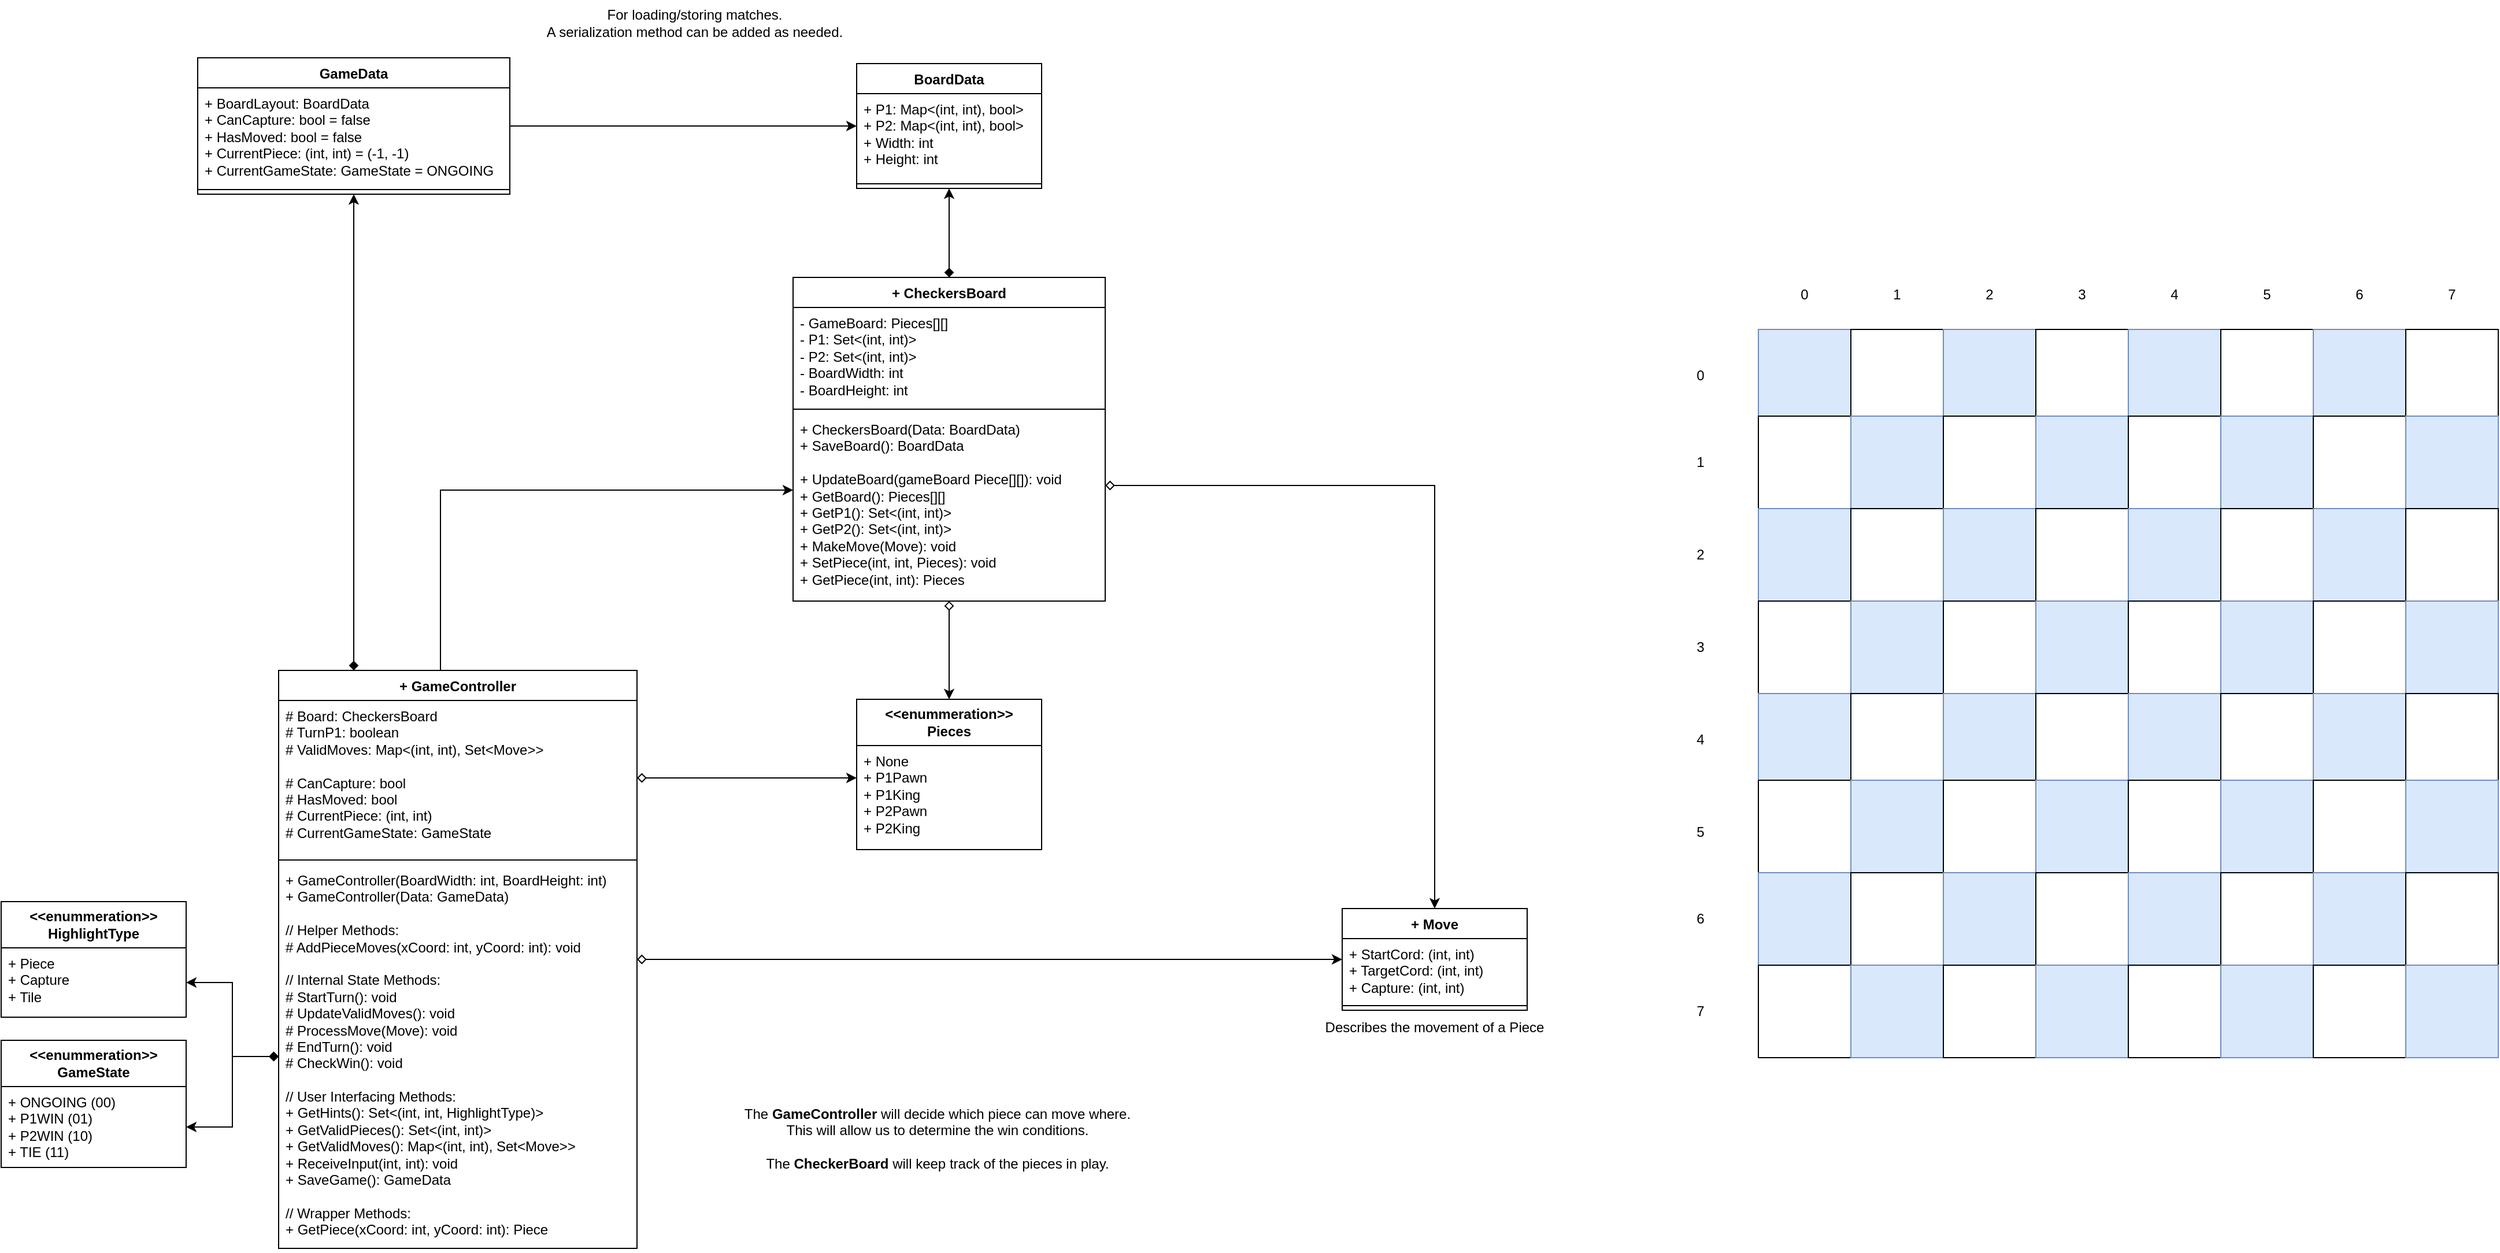 <mxfile version="26.0.16" pages="2">
  <diagram name="ClassDiagram" id="gLZLLyH_hhTVmywuRG8O">
    <mxGraphModel dx="2707" dy="2193" grid="1" gridSize="10" guides="1" tooltips="1" connect="1" arrows="1" fold="1" page="1" pageScale="1" pageWidth="850" pageHeight="1100" math="0" shadow="0">
      <root>
        <mxCell id="0" />
        <mxCell id="1" parent="0" />
        <mxCell id="7udUEveuL7IFU7xZDEbM-17" value="" style="edgeStyle=orthogonalEdgeStyle;rounded=0;orthogonalLoop=1;jettySize=auto;html=1;startArrow=diamond;startFill=0;" parent="1" source="GvsYNvJsdC5CiJBHf2Zc-1" target="7udUEveuL7IFU7xZDEbM-6" edge="1">
          <mxGeometry relative="1" as="geometry" />
        </mxCell>
        <mxCell id="GvsYNvJsdC5CiJBHf2Zc-1" value="+ GameController&lt;div&gt;&lt;br&gt;&lt;/div&gt;" style="swimlane;fontStyle=1;align=center;verticalAlign=top;childLayout=stackLayout;horizontal=1;startSize=26;horizontalStack=0;resizeParent=1;resizeParentMax=0;resizeLast=0;collapsible=1;marginBottom=0;whiteSpace=wrap;html=1;" parent="1" vertex="1">
          <mxGeometry x="-300" y="410" width="310" height="500" as="geometry" />
        </mxCell>
        <mxCell id="GvsYNvJsdC5CiJBHf2Zc-2" value="&lt;div&gt;&lt;span style=&quot;background-color: transparent; color: light-dark(rgb(0, 0, 0), rgb(255, 255, 255));&quot;&gt;# Board: CheckersBoard&lt;/span&gt;&lt;/div&gt;&lt;div&gt;# TurnP1: boolean&lt;/div&gt;&lt;div&gt;# ValidMoves: Map&amp;lt;(int, int), Set&amp;lt;Move&amp;gt;&amp;gt;&lt;/div&gt;&lt;div&gt;&lt;br&gt;&lt;/div&gt;&lt;div&gt;# CanCapture: bool&lt;/div&gt;&lt;div&gt;# HasMoved: bool&lt;/div&gt;&lt;div&gt;# CurrentPiece: (int, int)&lt;/div&gt;&lt;div&gt;# CurrentGameState: GameState&lt;/div&gt;" style="text;strokeColor=none;fillColor=none;align=left;verticalAlign=top;spacingLeft=4;spacingRight=4;overflow=hidden;rotatable=0;points=[[0,0.5],[1,0.5]];portConstraint=eastwest;whiteSpace=wrap;html=1;" parent="GvsYNvJsdC5CiJBHf2Zc-1" vertex="1">
          <mxGeometry y="26" width="310" height="134" as="geometry" />
        </mxCell>
        <mxCell id="GvsYNvJsdC5CiJBHf2Zc-3" value="" style="line;strokeWidth=1;fillColor=none;align=left;verticalAlign=middle;spacingTop=-1;spacingLeft=3;spacingRight=3;rotatable=0;labelPosition=right;points=[];portConstraint=eastwest;strokeColor=inherit;" parent="GvsYNvJsdC5CiJBHf2Zc-1" vertex="1">
          <mxGeometry y="160" width="310" height="8" as="geometry" />
        </mxCell>
        <mxCell id="GvsYNvJsdC5CiJBHf2Zc-4" value="&lt;div&gt;+ GameController(BoardWidth: int, BoardHeight: int)&lt;/div&gt;&lt;div&gt;+ GameController(Data: GameData)&lt;/div&gt;&lt;div&gt;&lt;br&gt;&lt;/div&gt;&lt;div&gt;// Helper Methods:&lt;/div&gt;&lt;div&gt;# AddPieceMoves(xCoord: int, yCoord: int): void&lt;/div&gt;&lt;div&gt;&lt;br&gt;&lt;/div&gt;&lt;div&gt;// Internal State Methods:&lt;/div&gt;&lt;div&gt;# StartTurn(): void&lt;/div&gt;&lt;div&gt;# UpdateValidMoves(): void&lt;/div&gt;&lt;div&gt;# ProcessMove(Move): void&lt;/div&gt;&lt;div&gt;# EndTurn(): void&lt;/div&gt;&lt;div&gt;# CheckWin(): void&lt;/div&gt;&lt;div&gt;&lt;br&gt;&lt;/div&gt;&lt;div&gt;// User Interfacing Methods:&lt;/div&gt;&lt;div&gt;+ GetHints(): Set&amp;lt;(int, int, HighlightType)&amp;gt;&lt;/div&gt;&lt;div&gt;+ GetValidPieces(): Set&amp;lt;(int, int)&amp;gt;&lt;/div&gt;+ GetValidMoves(): Map&amp;lt;(int, int), Set&amp;lt;Move&amp;gt;&amp;gt;&lt;div&gt;+ ReceiveInput(int, int): void&lt;/div&gt;&lt;div&gt;+ SaveGame(): GameData&lt;/div&gt;&lt;div&gt;&lt;br&gt;&lt;/div&gt;&lt;div&gt;// Wrapper Methods:&lt;/div&gt;&lt;div&gt;+ GetPiece(xCoord: int, yCoord: int): Piece&lt;/div&gt;" style="text;strokeColor=none;fillColor=none;align=left;verticalAlign=top;spacingLeft=4;spacingRight=4;overflow=hidden;rotatable=0;points=[[0,0.5],[1,0.5]];portConstraint=eastwest;whiteSpace=wrap;html=1;" parent="GvsYNvJsdC5CiJBHf2Zc-1" vertex="1">
          <mxGeometry y="168" width="310" height="332" as="geometry" />
        </mxCell>
        <mxCell id="7udUEveuL7IFU7xZDEbM-6" value="+ Move" style="swimlane;fontStyle=1;align=center;verticalAlign=top;childLayout=stackLayout;horizontal=1;startSize=26;horizontalStack=0;resizeParent=1;resizeParentMax=0;resizeLast=0;collapsible=1;marginBottom=0;whiteSpace=wrap;html=1;" parent="1" vertex="1">
          <mxGeometry x="620" y="616" width="160" height="88" as="geometry" />
        </mxCell>
        <mxCell id="7udUEveuL7IFU7xZDEbM-7" value="+ StartCord: (int, int)&lt;div&gt;+ TargetCord: (int, int)&lt;/div&gt;&lt;div&gt;+ Capture: (int, int)&lt;/div&gt;" style="text;strokeColor=none;fillColor=none;align=left;verticalAlign=top;spacingLeft=4;spacingRight=4;overflow=hidden;rotatable=0;points=[[0,0.5],[1,0.5]];portConstraint=eastwest;whiteSpace=wrap;html=1;" parent="7udUEveuL7IFU7xZDEbM-6" vertex="1">
          <mxGeometry y="26" width="160" height="54" as="geometry" />
        </mxCell>
        <mxCell id="7udUEveuL7IFU7xZDEbM-8" value="" style="line;strokeWidth=1;fillColor=none;align=left;verticalAlign=middle;spacingTop=-1;spacingLeft=3;spacingRight=3;rotatable=0;labelPosition=right;points=[];portConstraint=eastwest;strokeColor=inherit;" parent="7udUEveuL7IFU7xZDEbM-6" vertex="1">
          <mxGeometry y="80" width="160" height="8" as="geometry" />
        </mxCell>
        <mxCell id="7udUEveuL7IFU7xZDEbM-10" value="Describes the movement of a Piece" style="text;html=1;align=center;verticalAlign=middle;whiteSpace=wrap;rounded=0;" parent="1" vertex="1">
          <mxGeometry x="600" y="704" width="200" height="30" as="geometry" />
        </mxCell>
        <mxCell id="GvsYNvJsdC5CiJBHf2Zc-21" value="&lt;b&gt;&amp;lt;&amp;lt;enummeration&amp;gt;&amp;gt;&lt;/b&gt;&lt;div&gt;&lt;b&gt;HighlightType&lt;/b&gt;&lt;/div&gt;" style="swimlane;fontStyle=0;childLayout=stackLayout;horizontal=1;startSize=40;fillColor=none;horizontalStack=0;resizeParent=1;resizeParentMax=0;resizeLast=0;collapsible=1;marginBottom=0;whiteSpace=wrap;html=1;" parent="1" vertex="1">
          <mxGeometry x="-540" y="610" width="160" height="100" as="geometry" />
        </mxCell>
        <mxCell id="GvsYNvJsdC5CiJBHf2Zc-22" value="+ Piece&lt;div&gt;+ Capture&lt;br&gt;&lt;div&gt;+ Tile&lt;/div&gt;&lt;/div&gt;" style="text;strokeColor=none;fillColor=none;align=left;verticalAlign=top;spacingLeft=4;spacingRight=4;overflow=hidden;rotatable=0;points=[[0,0.5],[1,0.5]];portConstraint=eastwest;whiteSpace=wrap;html=1;" parent="GvsYNvJsdC5CiJBHf2Zc-21" vertex="1">
          <mxGeometry y="40" width="160" height="60" as="geometry" />
        </mxCell>
        <mxCell id="GvsYNvJsdC5CiJBHf2Zc-25" value="" style="whiteSpace=wrap;html=1;aspect=fixed;fillColor=#dae8fc;strokeColor=#6c8ebf;" parent="1" vertex="1">
          <mxGeometry x="980" y="115" width="80" height="80" as="geometry" />
        </mxCell>
        <mxCell id="GvsYNvJsdC5CiJBHf2Zc-26" value="" style="whiteSpace=wrap;html=1;aspect=fixed;" parent="1" vertex="1">
          <mxGeometry x="1060" y="115" width="80" height="80" as="geometry" />
        </mxCell>
        <mxCell id="GvsYNvJsdC5CiJBHf2Zc-27" value="" style="whiteSpace=wrap;html=1;aspect=fixed;fillColor=#dae8fc;strokeColor=#6c8ebf;" parent="1" vertex="1">
          <mxGeometry x="1140" y="115" width="80" height="80" as="geometry" />
        </mxCell>
        <mxCell id="GvsYNvJsdC5CiJBHf2Zc-28" value="" style="whiteSpace=wrap;html=1;aspect=fixed;" parent="1" vertex="1">
          <mxGeometry x="1220" y="115" width="80" height="80" as="geometry" />
        </mxCell>
        <mxCell id="GvsYNvJsdC5CiJBHf2Zc-29" value="" style="whiteSpace=wrap;html=1;aspect=fixed;fillColor=#dae8fc;strokeColor=#6c8ebf;" parent="1" vertex="1">
          <mxGeometry x="1300" y="115" width="80" height="80" as="geometry" />
        </mxCell>
        <mxCell id="GvsYNvJsdC5CiJBHf2Zc-30" value="" style="whiteSpace=wrap;html=1;aspect=fixed;" parent="1" vertex="1">
          <mxGeometry x="1380" y="115" width="80" height="80" as="geometry" />
        </mxCell>
        <mxCell id="GvsYNvJsdC5CiJBHf2Zc-31" value="" style="whiteSpace=wrap;html=1;aspect=fixed;fillColor=#dae8fc;strokeColor=#6c8ebf;" parent="1" vertex="1">
          <mxGeometry x="1460" y="115" width="80" height="80" as="geometry" />
        </mxCell>
        <mxCell id="GvsYNvJsdC5CiJBHf2Zc-32" value="" style="whiteSpace=wrap;html=1;aspect=fixed;" parent="1" vertex="1">
          <mxGeometry x="1540" y="115" width="80" height="80" as="geometry" />
        </mxCell>
        <mxCell id="GvsYNvJsdC5CiJBHf2Zc-33" value="" style="whiteSpace=wrap;html=1;aspect=fixed;" parent="1" vertex="1">
          <mxGeometry x="980" y="190" width="80" height="80" as="geometry" />
        </mxCell>
        <mxCell id="GvsYNvJsdC5CiJBHf2Zc-34" value="" style="whiteSpace=wrap;html=1;aspect=fixed;fillColor=#dae8fc;strokeColor=#6c8ebf;" parent="1" vertex="1">
          <mxGeometry x="1060" y="190" width="80" height="80" as="geometry" />
        </mxCell>
        <mxCell id="GvsYNvJsdC5CiJBHf2Zc-35" value="" style="whiteSpace=wrap;html=1;aspect=fixed;" parent="1" vertex="1">
          <mxGeometry x="1140" y="190" width="80" height="80" as="geometry" />
        </mxCell>
        <mxCell id="GvsYNvJsdC5CiJBHf2Zc-36" value="" style="whiteSpace=wrap;html=1;aspect=fixed;fillColor=#dae8fc;strokeColor=#6c8ebf;" parent="1" vertex="1">
          <mxGeometry x="1220" y="190" width="80" height="80" as="geometry" />
        </mxCell>
        <mxCell id="GvsYNvJsdC5CiJBHf2Zc-37" value="" style="whiteSpace=wrap;html=1;aspect=fixed;" parent="1" vertex="1">
          <mxGeometry x="1300" y="190" width="80" height="80" as="geometry" />
        </mxCell>
        <mxCell id="GvsYNvJsdC5CiJBHf2Zc-38" value="" style="whiteSpace=wrap;html=1;aspect=fixed;fillColor=#dae8fc;strokeColor=#6c8ebf;" parent="1" vertex="1">
          <mxGeometry x="1380" y="190" width="80" height="80" as="geometry" />
        </mxCell>
        <mxCell id="GvsYNvJsdC5CiJBHf2Zc-39" value="" style="whiteSpace=wrap;html=1;aspect=fixed;" parent="1" vertex="1">
          <mxGeometry x="1460" y="190" width="80" height="80" as="geometry" />
        </mxCell>
        <mxCell id="GvsYNvJsdC5CiJBHf2Zc-40" value="" style="whiteSpace=wrap;html=1;aspect=fixed;fillColor=#dae8fc;strokeColor=#6c8ebf;" parent="1" vertex="1">
          <mxGeometry x="1540" y="190" width="80" height="80" as="geometry" />
        </mxCell>
        <mxCell id="GvsYNvJsdC5CiJBHf2Zc-49" value="" style="whiteSpace=wrap;html=1;aspect=fixed;fillColor=#dae8fc;strokeColor=#6c8ebf;" parent="1" vertex="1">
          <mxGeometry x="980" y="270" width="80" height="80" as="geometry" />
        </mxCell>
        <mxCell id="GvsYNvJsdC5CiJBHf2Zc-50" value="" style="whiteSpace=wrap;html=1;aspect=fixed;" parent="1" vertex="1">
          <mxGeometry x="1060" y="270" width="80" height="80" as="geometry" />
        </mxCell>
        <mxCell id="GvsYNvJsdC5CiJBHf2Zc-51" value="" style="whiteSpace=wrap;html=1;aspect=fixed;fillColor=#dae8fc;strokeColor=#6c8ebf;" parent="1" vertex="1">
          <mxGeometry x="1140" y="270" width="80" height="80" as="geometry" />
        </mxCell>
        <mxCell id="GvsYNvJsdC5CiJBHf2Zc-52" value="" style="whiteSpace=wrap;html=1;aspect=fixed;" parent="1" vertex="1">
          <mxGeometry x="1220" y="270" width="80" height="80" as="geometry" />
        </mxCell>
        <mxCell id="GvsYNvJsdC5CiJBHf2Zc-53" value="" style="whiteSpace=wrap;html=1;aspect=fixed;fillColor=#dae8fc;strokeColor=#6c8ebf;" parent="1" vertex="1">
          <mxGeometry x="1300" y="270" width="80" height="80" as="geometry" />
        </mxCell>
        <mxCell id="GvsYNvJsdC5CiJBHf2Zc-54" value="" style="whiteSpace=wrap;html=1;aspect=fixed;" parent="1" vertex="1">
          <mxGeometry x="1380" y="270" width="80" height="80" as="geometry" />
        </mxCell>
        <mxCell id="GvsYNvJsdC5CiJBHf2Zc-55" value="" style="whiteSpace=wrap;html=1;aspect=fixed;fillColor=#dae8fc;strokeColor=#6c8ebf;" parent="1" vertex="1">
          <mxGeometry x="1460" y="270" width="80" height="80" as="geometry" />
        </mxCell>
        <mxCell id="GvsYNvJsdC5CiJBHf2Zc-56" value="" style="whiteSpace=wrap;html=1;aspect=fixed;" parent="1" vertex="1">
          <mxGeometry x="1540" y="270" width="80" height="80" as="geometry" />
        </mxCell>
        <mxCell id="GvsYNvJsdC5CiJBHf2Zc-57" value="" style="whiteSpace=wrap;html=1;aspect=fixed;" parent="1" vertex="1">
          <mxGeometry x="980" y="350" width="80" height="80" as="geometry" />
        </mxCell>
        <mxCell id="GvsYNvJsdC5CiJBHf2Zc-58" value="" style="whiteSpace=wrap;html=1;aspect=fixed;fillColor=#dae8fc;strokeColor=#6c8ebf;" parent="1" vertex="1">
          <mxGeometry x="1060" y="350" width="80" height="80" as="geometry" />
        </mxCell>
        <mxCell id="GvsYNvJsdC5CiJBHf2Zc-59" value="" style="whiteSpace=wrap;html=1;aspect=fixed;" parent="1" vertex="1">
          <mxGeometry x="1140" y="350" width="80" height="80" as="geometry" />
        </mxCell>
        <mxCell id="GvsYNvJsdC5CiJBHf2Zc-60" value="" style="whiteSpace=wrap;html=1;aspect=fixed;fillColor=#dae8fc;strokeColor=#6c8ebf;" parent="1" vertex="1">
          <mxGeometry x="1220" y="350" width="80" height="80" as="geometry" />
        </mxCell>
        <mxCell id="GvsYNvJsdC5CiJBHf2Zc-61" value="" style="whiteSpace=wrap;html=1;aspect=fixed;" parent="1" vertex="1">
          <mxGeometry x="1300" y="350" width="80" height="80" as="geometry" />
        </mxCell>
        <mxCell id="GvsYNvJsdC5CiJBHf2Zc-62" value="" style="whiteSpace=wrap;html=1;aspect=fixed;fillColor=#dae8fc;strokeColor=#6c8ebf;" parent="1" vertex="1">
          <mxGeometry x="1380" y="350" width="80" height="80" as="geometry" />
        </mxCell>
        <mxCell id="GvsYNvJsdC5CiJBHf2Zc-63" value="" style="whiteSpace=wrap;html=1;aspect=fixed;" parent="1" vertex="1">
          <mxGeometry x="1460" y="350" width="80" height="80" as="geometry" />
        </mxCell>
        <mxCell id="GvsYNvJsdC5CiJBHf2Zc-64" value="" style="whiteSpace=wrap;html=1;aspect=fixed;fillColor=#dae8fc;strokeColor=#6c8ebf;" parent="1" vertex="1">
          <mxGeometry x="1540" y="350" width="80" height="80" as="geometry" />
        </mxCell>
        <mxCell id="GvsYNvJsdC5CiJBHf2Zc-65" value="" style="whiteSpace=wrap;html=1;aspect=fixed;fillColor=#dae8fc;strokeColor=#6c8ebf;" parent="1" vertex="1">
          <mxGeometry x="980" y="430" width="80" height="80" as="geometry" />
        </mxCell>
        <mxCell id="GvsYNvJsdC5CiJBHf2Zc-66" value="" style="whiteSpace=wrap;html=1;aspect=fixed;" parent="1" vertex="1">
          <mxGeometry x="1060" y="430" width="80" height="80" as="geometry" />
        </mxCell>
        <mxCell id="GvsYNvJsdC5CiJBHf2Zc-67" value="" style="whiteSpace=wrap;html=1;aspect=fixed;fillColor=#dae8fc;strokeColor=#6c8ebf;" parent="1" vertex="1">
          <mxGeometry x="1140" y="430" width="80" height="80" as="geometry" />
        </mxCell>
        <mxCell id="GvsYNvJsdC5CiJBHf2Zc-68" value="" style="whiteSpace=wrap;html=1;aspect=fixed;" parent="1" vertex="1">
          <mxGeometry x="1220" y="430" width="80" height="80" as="geometry" />
        </mxCell>
        <mxCell id="GvsYNvJsdC5CiJBHf2Zc-69" value="" style="whiteSpace=wrap;html=1;aspect=fixed;fillColor=#dae8fc;strokeColor=#6c8ebf;" parent="1" vertex="1">
          <mxGeometry x="1300" y="430" width="80" height="80" as="geometry" />
        </mxCell>
        <mxCell id="GvsYNvJsdC5CiJBHf2Zc-70" value="" style="whiteSpace=wrap;html=1;aspect=fixed;" parent="1" vertex="1">
          <mxGeometry x="1380" y="430" width="80" height="80" as="geometry" />
        </mxCell>
        <mxCell id="GvsYNvJsdC5CiJBHf2Zc-71" value="" style="whiteSpace=wrap;html=1;aspect=fixed;fillColor=#dae8fc;strokeColor=#6c8ebf;" parent="1" vertex="1">
          <mxGeometry x="1460" y="430" width="80" height="80" as="geometry" />
        </mxCell>
        <mxCell id="GvsYNvJsdC5CiJBHf2Zc-72" value="" style="whiteSpace=wrap;html=1;aspect=fixed;" parent="1" vertex="1">
          <mxGeometry x="1540" y="430" width="80" height="80" as="geometry" />
        </mxCell>
        <mxCell id="GvsYNvJsdC5CiJBHf2Zc-73" value="" style="whiteSpace=wrap;html=1;aspect=fixed;" parent="1" vertex="1">
          <mxGeometry x="980" y="505" width="80" height="80" as="geometry" />
        </mxCell>
        <mxCell id="GvsYNvJsdC5CiJBHf2Zc-74" value="" style="whiteSpace=wrap;html=1;aspect=fixed;fillColor=#dae8fc;strokeColor=#6c8ebf;" parent="1" vertex="1">
          <mxGeometry x="1060" y="505" width="80" height="80" as="geometry" />
        </mxCell>
        <mxCell id="GvsYNvJsdC5CiJBHf2Zc-75" value="" style="whiteSpace=wrap;html=1;aspect=fixed;" parent="1" vertex="1">
          <mxGeometry x="1140" y="505" width="80" height="80" as="geometry" />
        </mxCell>
        <mxCell id="GvsYNvJsdC5CiJBHf2Zc-76" value="" style="whiteSpace=wrap;html=1;aspect=fixed;fillColor=#dae8fc;strokeColor=#6c8ebf;" parent="1" vertex="1">
          <mxGeometry x="1220" y="505" width="80" height="80" as="geometry" />
        </mxCell>
        <mxCell id="GvsYNvJsdC5CiJBHf2Zc-77" value="" style="whiteSpace=wrap;html=1;aspect=fixed;" parent="1" vertex="1">
          <mxGeometry x="1300" y="505" width="80" height="80" as="geometry" />
        </mxCell>
        <mxCell id="GvsYNvJsdC5CiJBHf2Zc-78" value="" style="whiteSpace=wrap;html=1;aspect=fixed;fillColor=#dae8fc;strokeColor=#6c8ebf;" parent="1" vertex="1">
          <mxGeometry x="1380" y="505" width="80" height="80" as="geometry" />
        </mxCell>
        <mxCell id="GvsYNvJsdC5CiJBHf2Zc-79" value="" style="whiteSpace=wrap;html=1;aspect=fixed;" parent="1" vertex="1">
          <mxGeometry x="1460" y="505" width="80" height="80" as="geometry" />
        </mxCell>
        <mxCell id="GvsYNvJsdC5CiJBHf2Zc-80" value="" style="whiteSpace=wrap;html=1;aspect=fixed;fillColor=#dae8fc;strokeColor=#6c8ebf;" parent="1" vertex="1">
          <mxGeometry x="1540" y="505" width="80" height="80" as="geometry" />
        </mxCell>
        <mxCell id="GvsYNvJsdC5CiJBHf2Zc-81" value="" style="whiteSpace=wrap;html=1;aspect=fixed;fillColor=#dae8fc;strokeColor=#6c8ebf;" parent="1" vertex="1">
          <mxGeometry x="980" y="585" width="80" height="80" as="geometry" />
        </mxCell>
        <mxCell id="GvsYNvJsdC5CiJBHf2Zc-82" value="" style="whiteSpace=wrap;html=1;aspect=fixed;" parent="1" vertex="1">
          <mxGeometry x="1060" y="585" width="80" height="80" as="geometry" />
        </mxCell>
        <mxCell id="GvsYNvJsdC5CiJBHf2Zc-83" value="" style="whiteSpace=wrap;html=1;aspect=fixed;fillColor=#dae8fc;strokeColor=#6c8ebf;" parent="1" vertex="1">
          <mxGeometry x="1140" y="585" width="80" height="80" as="geometry" />
        </mxCell>
        <mxCell id="GvsYNvJsdC5CiJBHf2Zc-84" value="" style="whiteSpace=wrap;html=1;aspect=fixed;" parent="1" vertex="1">
          <mxGeometry x="1220" y="585" width="80" height="80" as="geometry" />
        </mxCell>
        <mxCell id="GvsYNvJsdC5CiJBHf2Zc-85" value="" style="whiteSpace=wrap;html=1;aspect=fixed;fillColor=#dae8fc;strokeColor=#6c8ebf;" parent="1" vertex="1">
          <mxGeometry x="1300" y="585" width="80" height="80" as="geometry" />
        </mxCell>
        <mxCell id="GvsYNvJsdC5CiJBHf2Zc-86" value="" style="whiteSpace=wrap;html=1;aspect=fixed;" parent="1" vertex="1">
          <mxGeometry x="1380" y="585" width="80" height="80" as="geometry" />
        </mxCell>
        <mxCell id="GvsYNvJsdC5CiJBHf2Zc-87" value="" style="whiteSpace=wrap;html=1;aspect=fixed;fillColor=#dae8fc;strokeColor=#6c8ebf;" parent="1" vertex="1">
          <mxGeometry x="1460" y="585" width="80" height="80" as="geometry" />
        </mxCell>
        <mxCell id="GvsYNvJsdC5CiJBHf2Zc-88" value="" style="whiteSpace=wrap;html=1;aspect=fixed;" parent="1" vertex="1">
          <mxGeometry x="1540" y="585" width="80" height="80" as="geometry" />
        </mxCell>
        <mxCell id="GvsYNvJsdC5CiJBHf2Zc-89" value="" style="whiteSpace=wrap;html=1;aspect=fixed;" parent="1" vertex="1">
          <mxGeometry x="980" y="665" width="80" height="80" as="geometry" />
        </mxCell>
        <mxCell id="GvsYNvJsdC5CiJBHf2Zc-90" value="" style="whiteSpace=wrap;html=1;aspect=fixed;fillColor=#dae8fc;strokeColor=#6c8ebf;" parent="1" vertex="1">
          <mxGeometry x="1060" y="665" width="80" height="80" as="geometry" />
        </mxCell>
        <mxCell id="GvsYNvJsdC5CiJBHf2Zc-91" value="" style="whiteSpace=wrap;html=1;aspect=fixed;" parent="1" vertex="1">
          <mxGeometry x="1140" y="665" width="80" height="80" as="geometry" />
        </mxCell>
        <mxCell id="GvsYNvJsdC5CiJBHf2Zc-92" value="" style="whiteSpace=wrap;html=1;aspect=fixed;fillColor=#dae8fc;strokeColor=#6c8ebf;" parent="1" vertex="1">
          <mxGeometry x="1220" y="665" width="80" height="80" as="geometry" />
        </mxCell>
        <mxCell id="GvsYNvJsdC5CiJBHf2Zc-93" value="" style="whiteSpace=wrap;html=1;aspect=fixed;" parent="1" vertex="1">
          <mxGeometry x="1300" y="665" width="80" height="80" as="geometry" />
        </mxCell>
        <mxCell id="GvsYNvJsdC5CiJBHf2Zc-94" value="" style="whiteSpace=wrap;html=1;aspect=fixed;fillColor=#dae8fc;strokeColor=#6c8ebf;" parent="1" vertex="1">
          <mxGeometry x="1380" y="665" width="80" height="80" as="geometry" />
        </mxCell>
        <mxCell id="GvsYNvJsdC5CiJBHf2Zc-95" value="" style="whiteSpace=wrap;html=1;aspect=fixed;" parent="1" vertex="1">
          <mxGeometry x="1460" y="665" width="80" height="80" as="geometry" />
        </mxCell>
        <mxCell id="GvsYNvJsdC5CiJBHf2Zc-96" value="" style="whiteSpace=wrap;html=1;aspect=fixed;fillColor=#dae8fc;strokeColor=#6c8ebf;" parent="1" vertex="1">
          <mxGeometry x="1540" y="665" width="80" height="80" as="geometry" />
        </mxCell>
        <mxCell id="GvsYNvJsdC5CiJBHf2Zc-97" value="0" style="text;html=1;align=center;verticalAlign=middle;whiteSpace=wrap;rounded=0;" parent="1" vertex="1">
          <mxGeometry x="990" y="70" width="60" height="30" as="geometry" />
        </mxCell>
        <mxCell id="GvsYNvJsdC5CiJBHf2Zc-98" value="1" style="text;html=1;align=center;verticalAlign=middle;whiteSpace=wrap;rounded=0;" parent="1" vertex="1">
          <mxGeometry x="1070" y="70" width="60" height="30" as="geometry" />
        </mxCell>
        <mxCell id="GvsYNvJsdC5CiJBHf2Zc-99" value="2" style="text;html=1;align=center;verticalAlign=middle;whiteSpace=wrap;rounded=0;" parent="1" vertex="1">
          <mxGeometry x="1150" y="70" width="60" height="30" as="geometry" />
        </mxCell>
        <mxCell id="GvsYNvJsdC5CiJBHf2Zc-100" value="3" style="text;html=1;align=center;verticalAlign=middle;whiteSpace=wrap;rounded=0;" parent="1" vertex="1">
          <mxGeometry x="1230" y="70" width="60" height="30" as="geometry" />
        </mxCell>
        <mxCell id="GvsYNvJsdC5CiJBHf2Zc-101" value="4" style="text;html=1;align=center;verticalAlign=middle;whiteSpace=wrap;rounded=0;" parent="1" vertex="1">
          <mxGeometry x="1310" y="70" width="60" height="30" as="geometry" />
        </mxCell>
        <mxCell id="GvsYNvJsdC5CiJBHf2Zc-102" value="5" style="text;html=1;align=center;verticalAlign=middle;whiteSpace=wrap;rounded=0;" parent="1" vertex="1">
          <mxGeometry x="1390" y="70" width="60" height="30" as="geometry" />
        </mxCell>
        <mxCell id="GvsYNvJsdC5CiJBHf2Zc-103" value="6" style="text;html=1;align=center;verticalAlign=middle;whiteSpace=wrap;rounded=0;" parent="1" vertex="1">
          <mxGeometry x="1470" y="70" width="60" height="30" as="geometry" />
        </mxCell>
        <mxCell id="GvsYNvJsdC5CiJBHf2Zc-104" value="7" style="text;html=1;align=center;verticalAlign=middle;whiteSpace=wrap;rounded=0;" parent="1" vertex="1">
          <mxGeometry x="1550" y="70" width="60" height="30" as="geometry" />
        </mxCell>
        <mxCell id="GvsYNvJsdC5CiJBHf2Zc-105" value="0" style="text;html=1;align=center;verticalAlign=middle;whiteSpace=wrap;rounded=0;" parent="1" vertex="1">
          <mxGeometry x="900" y="140" width="60" height="30" as="geometry" />
        </mxCell>
        <mxCell id="GvsYNvJsdC5CiJBHf2Zc-106" value="1" style="text;html=1;align=center;verticalAlign=middle;whiteSpace=wrap;rounded=0;" parent="1" vertex="1">
          <mxGeometry x="900" y="215" width="60" height="30" as="geometry" />
        </mxCell>
        <mxCell id="GvsYNvJsdC5CiJBHf2Zc-107" value="2" style="text;html=1;align=center;verticalAlign=middle;whiteSpace=wrap;rounded=0;" parent="1" vertex="1">
          <mxGeometry x="900" y="295" width="60" height="30" as="geometry" />
        </mxCell>
        <mxCell id="GvsYNvJsdC5CiJBHf2Zc-108" value="3" style="text;html=1;align=center;verticalAlign=middle;whiteSpace=wrap;rounded=0;" parent="1" vertex="1">
          <mxGeometry x="900" y="375" width="60" height="30" as="geometry" />
        </mxCell>
        <mxCell id="GvsYNvJsdC5CiJBHf2Zc-109" value="4" style="text;html=1;align=center;verticalAlign=middle;whiteSpace=wrap;rounded=0;" parent="1" vertex="1">
          <mxGeometry x="900" y="455" width="60" height="30" as="geometry" />
        </mxCell>
        <mxCell id="GvsYNvJsdC5CiJBHf2Zc-110" value="5" style="text;html=1;align=center;verticalAlign=middle;whiteSpace=wrap;rounded=0;" parent="1" vertex="1">
          <mxGeometry x="900" y="535" width="60" height="30" as="geometry" />
        </mxCell>
        <mxCell id="GvsYNvJsdC5CiJBHf2Zc-111" value="6" style="text;html=1;align=center;verticalAlign=middle;whiteSpace=wrap;rounded=0;" parent="1" vertex="1">
          <mxGeometry x="900" y="610" width="60" height="30" as="geometry" />
        </mxCell>
        <mxCell id="GvsYNvJsdC5CiJBHf2Zc-112" value="7" style="text;html=1;align=center;verticalAlign=middle;whiteSpace=wrap;rounded=0;" parent="1" vertex="1">
          <mxGeometry x="900" y="690" width="60" height="30" as="geometry" />
        </mxCell>
        <mxCell id="7udUEveuL7IFU7xZDEbM-11" value="&lt;b&gt;&amp;lt;&amp;lt;enummeration&amp;gt;&amp;gt;&lt;/b&gt;&lt;div&gt;&lt;b&gt;GameState&lt;/b&gt;&lt;/div&gt;" style="swimlane;fontStyle=0;childLayout=stackLayout;horizontal=1;startSize=40;fillColor=none;horizontalStack=0;resizeParent=1;resizeParentMax=0;resizeLast=0;collapsible=1;marginBottom=0;whiteSpace=wrap;html=1;" parent="1" vertex="1">
          <mxGeometry x="-540" y="730" width="160" height="110" as="geometry" />
        </mxCell>
        <mxCell id="7udUEveuL7IFU7xZDEbM-12" value="+ ONGOING (00)&lt;div&gt;+ P1WIN (01)&lt;/div&gt;&lt;div&gt;+ P2WIN (10)&lt;/div&gt;&lt;div&gt;+ TIE (11)&lt;/div&gt;" style="text;strokeColor=none;fillColor=none;align=left;verticalAlign=top;spacingLeft=4;spacingRight=4;overflow=hidden;rotatable=0;points=[[0,0.5],[1,0.5]];portConstraint=eastwest;whiteSpace=wrap;html=1;" parent="7udUEveuL7IFU7xZDEbM-11" vertex="1">
          <mxGeometry y="40" width="160" height="70" as="geometry" />
        </mxCell>
        <mxCell id="7udUEveuL7IFU7xZDEbM-15" value="" style="edgeStyle=orthogonalEdgeStyle;rounded=0;orthogonalLoop=1;jettySize=auto;html=1;startArrow=diamond;startFill=1;" parent="1" source="GvsYNvJsdC5CiJBHf2Zc-4" target="7udUEveuL7IFU7xZDEbM-12" edge="1">
          <mxGeometry relative="1" as="geometry">
            <mxPoint x="10" y="690" as="sourcePoint" />
          </mxGeometry>
        </mxCell>
        <mxCell id="7udUEveuL7IFU7xZDEbM-18" value="" style="edgeStyle=orthogonalEdgeStyle;rounded=0;orthogonalLoop=1;jettySize=auto;html=1;startArrow=none;startFill=0;" parent="1" source="GvsYNvJsdC5CiJBHf2Zc-1" target="k97Rpk7M62vpzV4zOB_W-4" edge="1">
          <mxGeometry relative="1" as="geometry">
            <mxPoint x="360" y="410" as="sourcePoint" />
            <mxPoint x="400" y="344" as="targetPoint" />
            <Array as="points">
              <mxPoint x="-160" y="254" />
            </Array>
          </mxGeometry>
        </mxCell>
        <mxCell id="7udUEveuL7IFU7xZDEbM-19" value="" style="edgeStyle=orthogonalEdgeStyle;rounded=0;orthogonalLoop=1;jettySize=auto;html=1;startArrow=diamond;startFill=0;" parent="1" source="GvsYNvJsdC5CiJBHf2Zc-2" target="Nh0nsOLdxaPxK4Bhx58B-2" edge="1">
          <mxGeometry relative="1" as="geometry">
            <mxPoint x="70" y="524.0" as="targetPoint" />
            <Array as="points">
              <mxPoint x="120" y="503" />
              <mxPoint x="120" y="503" />
            </Array>
          </mxGeometry>
        </mxCell>
        <mxCell id="mGsI7LRLPJyG3stawvtu-3" value="" style="edgeStyle=orthogonalEdgeStyle;rounded=0;orthogonalLoop=1;jettySize=auto;html=1;startArrow=diamond;startFill=0;" parent="1" source="k97Rpk7M62vpzV4zOB_W-1" target="Nh0nsOLdxaPxK4Bhx58B-1" edge="1">
          <mxGeometry relative="1" as="geometry">
            <mxPoint x="230.0" y="400" as="targetPoint" />
            <Array as="points" />
          </mxGeometry>
        </mxCell>
        <mxCell id="mGsI7LRLPJyG3stawvtu-5" value="" style="edgeStyle=orthogonalEdgeStyle;rounded=0;orthogonalLoop=1;jettySize=auto;html=1;startArrow=diamond;startFill=0;" parent="1" source="k97Rpk7M62vpzV4zOB_W-1" target="7udUEveuL7IFU7xZDEbM-6" edge="1">
          <mxGeometry relative="1" as="geometry">
            <Array as="points">
              <mxPoint x="700" y="250" />
            </Array>
          </mxGeometry>
        </mxCell>
        <mxCell id="jp1In6UjoHkNK5CED7wX-10" value="" style="edgeStyle=orthogonalEdgeStyle;rounded=0;orthogonalLoop=1;jettySize=auto;html=1;startArrow=diamond;startFill=1;" edge="1" parent="1" source="k97Rpk7M62vpzV4zOB_W-1" target="jp1In6UjoHkNK5CED7wX-5">
          <mxGeometry relative="1" as="geometry" />
        </mxCell>
        <mxCell id="k97Rpk7M62vpzV4zOB_W-1" value="&lt;div&gt;+ CheckersBoard&lt;/div&gt;&lt;div&gt;&lt;br&gt;&lt;/div&gt;" style="swimlane;fontStyle=1;align=center;verticalAlign=top;childLayout=stackLayout;horizontal=1;startSize=26;horizontalStack=0;resizeParent=1;resizeParentMax=0;resizeLast=0;collapsible=1;marginBottom=0;whiteSpace=wrap;html=1;" parent="1" vertex="1">
          <mxGeometry x="145" y="70" width="270" height="280" as="geometry" />
        </mxCell>
        <mxCell id="k97Rpk7M62vpzV4zOB_W-2" value="- GameBoard: Pieces[][]&lt;div&gt;- P1: Set&amp;lt;(int, int)&amp;gt;&lt;/div&gt;&lt;div&gt;- P2: Set&amp;lt;(int, int)&amp;gt;&lt;br&gt;&lt;div&gt;- BoardWidth: int&lt;/div&gt;&lt;div&gt;- BoardHeight: int&lt;/div&gt;&lt;/div&gt;" style="text;strokeColor=none;fillColor=none;align=left;verticalAlign=top;spacingLeft=4;spacingRight=4;overflow=hidden;rotatable=0;points=[[0,0.5],[1,0.5]];portConstraint=eastwest;whiteSpace=wrap;html=1;" parent="k97Rpk7M62vpzV4zOB_W-1" vertex="1">
          <mxGeometry y="26" width="270" height="84" as="geometry" />
        </mxCell>
        <mxCell id="k97Rpk7M62vpzV4zOB_W-3" value="" style="line;strokeWidth=1;fillColor=none;align=left;verticalAlign=middle;spacingTop=-1;spacingLeft=3;spacingRight=3;rotatable=0;labelPosition=right;points=[];portConstraint=eastwest;strokeColor=inherit;" parent="k97Rpk7M62vpzV4zOB_W-1" vertex="1">
          <mxGeometry y="110" width="270" height="8" as="geometry" />
        </mxCell>
        <mxCell id="k97Rpk7M62vpzV4zOB_W-4" value="&lt;div&gt;+ CheckersBoard(Data: BoardData)&lt;/div&gt;&lt;div&gt;+ SaveBoard(): BoardData&lt;/div&gt;&lt;div&gt;&lt;br&gt;&lt;/div&gt;&lt;div&gt;+ Update&lt;span style=&quot;background-color: transparent; color: light-dark(rgb(0, 0, 0), rgb(255, 255, 255));&quot;&gt;Board(gameBoard Piece[][]): void&lt;/span&gt;&lt;/div&gt;&lt;div&gt;&lt;span style=&quot;background-color: transparent; color: light-dark(rgb(0, 0, 0), rgb(255, 255, 255));&quot;&gt;+ GetBoard(): Pieces[][]&lt;/span&gt;&lt;/div&gt;&lt;div&gt;&lt;span style=&quot;background-color: transparent; color: light-dark(rgb(0, 0, 0), rgb(255, 255, 255));&quot;&gt;+ GetP1(): Set&amp;lt;(int, int)&amp;gt;&lt;/span&gt;&lt;/div&gt;&lt;div&gt;&lt;span style=&quot;background-color: transparent; color: light-dark(rgb(0, 0, 0), rgb(255, 255, 255));&quot;&gt;&lt;/span&gt;&lt;/div&gt;+ GetP2(): Set&amp;lt;(int, int)&amp;gt;&lt;div&gt;+ MakeMove(Move): void&lt;/div&gt;&lt;div&gt;+ SetPiece(int, int, Pieces): void&lt;/div&gt;&lt;div&gt;+ GetPiece(int, int): Pieces&lt;/div&gt;" style="text;strokeColor=none;fillColor=none;align=left;verticalAlign=top;spacingLeft=4;spacingRight=4;overflow=hidden;rotatable=0;points=[[0,0.5],[1,0.5]];portConstraint=eastwest;whiteSpace=wrap;html=1;" parent="k97Rpk7M62vpzV4zOB_W-1" vertex="1">
          <mxGeometry y="118" width="270" height="162" as="geometry" />
        </mxCell>
        <mxCell id="Nh0nsOLdxaPxK4Bhx58B-1" value="&lt;b&gt;&amp;lt;&amp;lt;enummeration&amp;gt;&amp;gt;&lt;/b&gt;&lt;div&gt;&lt;b&gt;Pieces&lt;/b&gt;&lt;/div&gt;" style="swimlane;fontStyle=0;childLayout=stackLayout;horizontal=1;startSize=40;fillColor=none;horizontalStack=0;resizeParent=1;resizeParentMax=0;resizeLast=0;collapsible=1;marginBottom=0;whiteSpace=wrap;html=1;" parent="1" vertex="1">
          <mxGeometry x="200" y="435" width="160" height="130" as="geometry" />
        </mxCell>
        <mxCell id="Nh0nsOLdxaPxK4Bhx58B-2" value="&lt;div&gt;+ None&lt;/div&gt;+ P1Pawn&lt;div&gt;+ P1King&lt;/div&gt;&lt;div&gt;+ P2Pawn&lt;/div&gt;&lt;div&gt;+ P2King&lt;/div&gt;&lt;div&gt;&lt;br&gt;&lt;/div&gt;" style="text;strokeColor=none;fillColor=none;align=left;verticalAlign=top;spacingLeft=4;spacingRight=4;overflow=hidden;rotatable=0;points=[[0,0.5],[1,0.5]];portConstraint=eastwest;whiteSpace=wrap;html=1;" parent="Nh0nsOLdxaPxK4Bhx58B-1" vertex="1">
          <mxGeometry y="40" width="160" height="90" as="geometry" />
        </mxCell>
        <mxCell id="oJlK-Mma83ohV4Y-S1G3-1" value="The &lt;b&gt;GameController&lt;/b&gt;&amp;nbsp;will decide which piece can move where.&lt;div&gt;This will allow us to determine the win conditions.&lt;/div&gt;&lt;div&gt;&lt;br&gt;&lt;/div&gt;&lt;div&gt;The &lt;b&gt;CheckerBoard&lt;/b&gt;&amp;nbsp;will keep track of the pieces in play.&lt;/div&gt;" style="text;html=1;align=center;verticalAlign=middle;whiteSpace=wrap;rounded=0;" parent="1" vertex="1">
          <mxGeometry x="90" y="780" width="360" height="70" as="geometry" />
        </mxCell>
        <mxCell id="oJlK-Mma83ohV4Y-S1G3-2" style="edgeStyle=orthogonalEdgeStyle;rounded=0;orthogonalLoop=1;jettySize=auto;html=1;exitX=0;exitY=0.5;exitDx=0;exitDy=0;startArrow=diamond;startFill=1;" parent="1" source="GvsYNvJsdC5CiJBHf2Zc-4" target="GvsYNvJsdC5CiJBHf2Zc-22" edge="1">
          <mxGeometry relative="1" as="geometry" />
        </mxCell>
        <mxCell id="jp1In6UjoHkNK5CED7wX-9" value="" style="edgeStyle=orthogonalEdgeStyle;rounded=0;orthogonalLoop=1;jettySize=auto;html=1;startArrow=diamond;startFill=1;" edge="1" parent="1" source="GvsYNvJsdC5CiJBHf2Zc-1" target="jp1In6UjoHkNK5CED7wX-1">
          <mxGeometry relative="1" as="geometry">
            <mxPoint x="-235" y="107" as="sourcePoint" />
            <Array as="points">
              <mxPoint x="-235" y="320" />
              <mxPoint x="-235" y="320" />
            </Array>
          </mxGeometry>
        </mxCell>
        <mxCell id="jp1In6UjoHkNK5CED7wX-13" value="" style="edgeStyle=orthogonalEdgeStyle;rounded=0;orthogonalLoop=1;jettySize=auto;html=1;" edge="1" parent="1" source="jp1In6UjoHkNK5CED7wX-1" target="jp1In6UjoHkNK5CED7wX-5">
          <mxGeometry relative="1" as="geometry">
            <mxPoint x="55" y="-61" as="targetPoint" />
          </mxGeometry>
        </mxCell>
        <mxCell id="jp1In6UjoHkNK5CED7wX-1" value="GameData" style="swimlane;fontStyle=1;align=center;verticalAlign=top;childLayout=stackLayout;horizontal=1;startSize=26;horizontalStack=0;resizeParent=1;resizeParentMax=0;resizeLast=0;collapsible=1;marginBottom=0;whiteSpace=wrap;html=1;" vertex="1" parent="1">
          <mxGeometry x="-370" y="-120" width="270" height="118" as="geometry" />
        </mxCell>
        <mxCell id="jp1In6UjoHkNK5CED7wX-2" value="+ BoardLayout: BoardData&lt;div&gt;+ CanCapture: bool = false&lt;/div&gt;&lt;div&gt;+ HasMoved: bool = false&lt;/div&gt;&lt;div&gt;+ CurrentPiece: (int, int) = (-1, -1)&lt;/div&gt;&lt;div&gt;+ CurrentGameState: GameState = ONGOING&lt;/div&gt;" style="text;strokeColor=none;fillColor=none;align=left;verticalAlign=top;spacingLeft=4;spacingRight=4;overflow=hidden;rotatable=0;points=[[0,0.5],[1,0.5]];portConstraint=eastwest;whiteSpace=wrap;html=1;" vertex="1" parent="jp1In6UjoHkNK5CED7wX-1">
          <mxGeometry y="26" width="270" height="84" as="geometry" />
        </mxCell>
        <mxCell id="jp1In6UjoHkNK5CED7wX-3" value="" style="line;strokeWidth=1;fillColor=none;align=left;verticalAlign=middle;spacingTop=-1;spacingLeft=3;spacingRight=3;rotatable=0;labelPosition=right;points=[];portConstraint=eastwest;strokeColor=inherit;" vertex="1" parent="jp1In6UjoHkNK5CED7wX-1">
          <mxGeometry y="110" width="270" height="8" as="geometry" />
        </mxCell>
        <mxCell id="jp1In6UjoHkNK5CED7wX-5" value="BoardData" style="swimlane;fontStyle=1;align=center;verticalAlign=top;childLayout=stackLayout;horizontal=1;startSize=26;horizontalStack=0;resizeParent=1;resizeParentMax=0;resizeLast=0;collapsible=1;marginBottom=0;whiteSpace=wrap;html=1;" vertex="1" parent="1">
          <mxGeometry x="200" y="-115" width="160" height="108" as="geometry" />
        </mxCell>
        <mxCell id="jp1In6UjoHkNK5CED7wX-6" value="+ P1: Map&amp;lt;(int, int), bool&amp;gt;&lt;div&gt;+ P2: Map&amp;lt;(int, int), bool&amp;gt;&lt;/div&gt;&lt;div&gt;+ Width: int&lt;/div&gt;&lt;div&gt;+ Height: int&lt;/div&gt;" style="text;strokeColor=none;fillColor=none;align=left;verticalAlign=top;spacingLeft=4;spacingRight=4;overflow=hidden;rotatable=0;points=[[0,0.5],[1,0.5]];portConstraint=eastwest;whiteSpace=wrap;html=1;" vertex="1" parent="jp1In6UjoHkNK5CED7wX-5">
          <mxGeometry y="26" width="160" height="74" as="geometry" />
        </mxCell>
        <mxCell id="jp1In6UjoHkNK5CED7wX-7" value="" style="line;strokeWidth=1;fillColor=none;align=left;verticalAlign=middle;spacingTop=-1;spacingLeft=3;spacingRight=3;rotatable=0;labelPosition=right;points=[];portConstraint=eastwest;strokeColor=inherit;" vertex="1" parent="jp1In6UjoHkNK5CED7wX-5">
          <mxGeometry y="100" width="160" height="8" as="geometry" />
        </mxCell>
        <mxCell id="jp1In6UjoHkNK5CED7wX-14" value="For loading/storing matches.&lt;div&gt;A serialization method can be added as needed.&lt;/div&gt;" style="text;html=1;align=center;verticalAlign=middle;whiteSpace=wrap;rounded=0;" vertex="1" parent="1">
          <mxGeometry x="-80" y="-170" width="280" height="40" as="geometry" />
        </mxCell>
      </root>
    </mxGraphModel>
  </diagram>
  <diagram id="2U-yJ4iHu435Ss1_Db7c" name="ControlFlow">
    <mxGraphModel dx="2863" dy="2187" grid="1" gridSize="10" guides="1" tooltips="1" connect="1" arrows="1" fold="1" page="1" pageScale="1" pageWidth="850" pageHeight="1100" math="0" shadow="0">
      <root>
        <mxCell id="0" />
        <mxCell id="1" parent="0" />
        <mxCell id="EhbNToIK_bN3vSrPCyJu-50" value="" style="edgeStyle=orthogonalEdgeStyle;rounded=0;orthogonalLoop=1;jettySize=auto;html=1;" parent="1" source="EhbNToIK_bN3vSrPCyJu-35" target="EhbNToIK_bN3vSrPCyJu-49" edge="1">
          <mxGeometry relative="1" as="geometry" />
        </mxCell>
        <mxCell id="EhbNToIK_bN3vSrPCyJu-35" value="Start Turn" style="rounded=0;whiteSpace=wrap;html=1;" parent="1" vertex="1">
          <mxGeometry x="1060" y="370" width="80" height="30" as="geometry" />
        </mxCell>
        <mxCell id="EhbNToIK_bN3vSrPCyJu-43" value="" style="edgeStyle=orthogonalEdgeStyle;rounded=0;orthogonalLoop=1;jettySize=auto;html=1;" parent="1" source="EhbNToIK_bN3vSrPCyJu-39" target="EhbNToIK_bN3vSrPCyJu-42" edge="1">
          <mxGeometry relative="1" as="geometry" />
        </mxCell>
        <mxCell id="EhbNToIK_bN3vSrPCyJu-46" value="Yes" style="edgeLabel;html=1;align=center;verticalAlign=middle;resizable=0;points=[];" parent="EhbNToIK_bN3vSrPCyJu-43" connectable="0" vertex="1">
          <mxGeometry x="-0.259" relative="1" as="geometry">
            <mxPoint as="offset" />
          </mxGeometry>
        </mxCell>
        <mxCell id="EhbNToIK_bN3vSrPCyJu-53" value="" style="edgeStyle=orthogonalEdgeStyle;rounded=0;orthogonalLoop=1;jettySize=auto;html=1;" parent="1" source="EhbNToIK_bN3vSrPCyJu-39" target="EhbNToIK_bN3vSrPCyJu-52" edge="1">
          <mxGeometry relative="1" as="geometry" />
        </mxCell>
        <mxCell id="EhbNToIK_bN3vSrPCyJu-54" value="No" style="edgeLabel;html=1;align=center;verticalAlign=middle;resizable=0;points=[];" parent="EhbNToIK_bN3vSrPCyJu-53" connectable="0" vertex="1">
          <mxGeometry x="-0.054" relative="1" as="geometry">
            <mxPoint y="-3" as="offset" />
          </mxGeometry>
        </mxCell>
        <mxCell id="EhbNToIK_bN3vSrPCyJu-39" value="Can Capture?" style="rhombus;whiteSpace=wrap;html=1;" parent="1" vertex="1">
          <mxGeometry x="1050" y="540" width="100" height="70" as="geometry" />
        </mxCell>
        <mxCell id="EhbNToIK_bN3vSrPCyJu-59" value="" style="edgeStyle=orthogonalEdgeStyle;rounded=0;orthogonalLoop=1;jettySize=auto;html=1;" parent="1" source="EhbNToIK_bN3vSrPCyJu-42" target="EhbNToIK_bN3vSrPCyJu-58" edge="1">
          <mxGeometry relative="1" as="geometry" />
        </mxCell>
        <mxCell id="EhbNToIK_bN3vSrPCyJu-42" value="Remove non-Capture Moves" style="rounded=0;whiteSpace=wrap;html=1;" parent="1" vertex="1">
          <mxGeometry x="1200" y="550" width="140" height="50" as="geometry" />
        </mxCell>
        <mxCell id="EhbNToIK_bN3vSrPCyJu-51" value="" style="edgeStyle=orthogonalEdgeStyle;rounded=0;orthogonalLoop=1;jettySize=auto;html=1;" parent="1" source="EhbNToIK_bN3vSrPCyJu-49" target="EhbNToIK_bN3vSrPCyJu-39" edge="1">
          <mxGeometry relative="1" as="geometry" />
        </mxCell>
        <mxCell id="EhbNToIK_bN3vSrPCyJu-49" value="Get all viable Moves" style="rounded=0;whiteSpace=wrap;html=1;" parent="1" vertex="1">
          <mxGeometry x="1040" y="450" width="120" height="30" as="geometry" />
        </mxCell>
        <mxCell id="EhbNToIK_bN3vSrPCyJu-56" value="" style="edgeStyle=orthogonalEdgeStyle;rounded=0;orthogonalLoop=1;jettySize=auto;html=1;" parent="1" source="EhbNToIK_bN3vSrPCyJu-52" target="EhbNToIK_bN3vSrPCyJu-55" edge="1">
          <mxGeometry relative="1" as="geometry" />
        </mxCell>
        <mxCell id="EhbNToIK_bN3vSrPCyJu-52" value="Make a Move" style="rounded=0;whiteSpace=wrap;html=1;" parent="1" vertex="1">
          <mxGeometry x="1055" y="660" width="90" height="30" as="geometry" />
        </mxCell>
        <mxCell id="EhbNToIK_bN3vSrPCyJu-55" value="End Turn" style="rounded=0;whiteSpace=wrap;html=1;" parent="1" vertex="1">
          <mxGeometry x="1060" y="770" width="80" height="30" as="geometry" />
        </mxCell>
        <mxCell id="EhbNToIK_bN3vSrPCyJu-67" value="" style="edgeStyle=orthogonalEdgeStyle;rounded=0;orthogonalLoop=1;jettySize=auto;html=1;" parent="1" source="EhbNToIK_bN3vSrPCyJu-57" target="EhbNToIK_bN3vSrPCyJu-42" edge="1">
          <mxGeometry relative="1" as="geometry">
            <Array as="points">
              <mxPoint x="1450" y="575" />
            </Array>
          </mxGeometry>
        </mxCell>
        <mxCell id="EhbNToIK_bN3vSrPCyJu-68" value="Yes" style="edgeLabel;html=1;align=center;verticalAlign=middle;resizable=0;points=[];" parent="EhbNToIK_bN3vSrPCyJu-67" connectable="0" vertex="1">
          <mxGeometry x="-0.445" y="1" relative="1" as="geometry">
            <mxPoint x="1" y="18" as="offset" />
          </mxGeometry>
        </mxCell>
        <mxCell id="EhbNToIK_bN3vSrPCyJu-70" value="" style="edgeStyle=orthogonalEdgeStyle;rounded=0;orthogonalLoop=1;jettySize=auto;html=1;" parent="1" source="EhbNToIK_bN3vSrPCyJu-57" target="EhbNToIK_bN3vSrPCyJu-55" edge="1">
          <mxGeometry relative="1" as="geometry">
            <Array as="points">
              <mxPoint x="1450" y="865" />
            </Array>
          </mxGeometry>
        </mxCell>
        <mxCell id="EhbNToIK_bN3vSrPCyJu-71" value="No" style="edgeLabel;html=1;align=center;verticalAlign=middle;resizable=0;points=[];" parent="EhbNToIK_bN3vSrPCyJu-70" connectable="0" vertex="1">
          <mxGeometry x="-0.877" relative="1" as="geometry">
            <mxPoint y="-8" as="offset" />
          </mxGeometry>
        </mxCell>
        <mxCell id="EhbNToIK_bN3vSrPCyJu-57" value="Can Capture?" style="rhombus;whiteSpace=wrap;html=1;" parent="1" vertex="1">
          <mxGeometry x="1400" y="750" width="100" height="70" as="geometry" />
        </mxCell>
        <mxCell id="EhbNToIK_bN3vSrPCyJu-62" value="" style="edgeStyle=orthogonalEdgeStyle;rounded=0;orthogonalLoop=1;jettySize=auto;html=1;" parent="1" source="EhbNToIK_bN3vSrPCyJu-72" target="EhbNToIK_bN3vSrPCyJu-60" edge="1">
          <mxGeometry relative="1" as="geometry" />
        </mxCell>
        <mxCell id="EhbNToIK_bN3vSrPCyJu-58" value="Capture" style="rounded=0;whiteSpace=wrap;html=1;" parent="1" vertex="1">
          <mxGeometry x="1240" y="630" width="60" height="30" as="geometry" />
        </mxCell>
        <mxCell id="EhbNToIK_bN3vSrPCyJu-61" value="" style="edgeStyle=orthogonalEdgeStyle;rounded=0;orthogonalLoop=1;jettySize=auto;html=1;" parent="1" source="EhbNToIK_bN3vSrPCyJu-60" target="EhbNToIK_bN3vSrPCyJu-55" edge="1">
          <mxGeometry relative="1" as="geometry" />
        </mxCell>
        <mxCell id="EhbNToIK_bN3vSrPCyJu-63" value="Yes" style="edgeLabel;html=1;align=center;verticalAlign=middle;resizable=0;points=[];" parent="EhbNToIK_bN3vSrPCyJu-61" connectable="0" vertex="1">
          <mxGeometry x="0.009" y="-2" relative="1" as="geometry">
            <mxPoint x="1" y="2" as="offset" />
          </mxGeometry>
        </mxCell>
        <mxCell id="EhbNToIK_bN3vSrPCyJu-64" value="" style="edgeStyle=orthogonalEdgeStyle;rounded=0;orthogonalLoop=1;jettySize=auto;html=1;" parent="1" source="EhbNToIK_bN3vSrPCyJu-60" target="EhbNToIK_bN3vSrPCyJu-57" edge="1">
          <mxGeometry relative="1" as="geometry" />
        </mxCell>
        <mxCell id="EhbNToIK_bN3vSrPCyJu-65" value="No" style="edgeLabel;html=1;align=center;verticalAlign=middle;resizable=0;points=[];" parent="EhbNToIK_bN3vSrPCyJu-64" connectable="0" vertex="1">
          <mxGeometry x="-0.185" y="2" relative="1" as="geometry">
            <mxPoint y="2" as="offset" />
          </mxGeometry>
        </mxCell>
        <mxCell id="EhbNToIK_bN3vSrPCyJu-60" value="Kinged?" style="rhombus;whiteSpace=wrap;html=1;" parent="1" vertex="1">
          <mxGeometry x="1220" y="760" width="100" height="50" as="geometry" />
        </mxCell>
        <mxCell id="EhbNToIK_bN3vSrPCyJu-73" value="" style="edgeStyle=orthogonalEdgeStyle;rounded=0;orthogonalLoop=1;jettySize=auto;html=1;" parent="1" source="EhbNToIK_bN3vSrPCyJu-58" target="EhbNToIK_bN3vSrPCyJu-72" edge="1">
          <mxGeometry relative="1" as="geometry">
            <mxPoint x="1270" y="680" as="sourcePoint" />
            <mxPoint x="1270" y="760" as="targetPoint" />
          </mxGeometry>
        </mxCell>
        <mxCell id="EhbNToIK_bN3vSrPCyJu-72" value="Get all viable Moves of the Moved Piece" style="rounded=0;whiteSpace=wrap;html=1;" parent="1" vertex="1">
          <mxGeometry x="1210" y="690" width="120" height="40" as="geometry" />
        </mxCell>
        <mxCell id="EhbNToIK_bN3vSrPCyJu-76" value="Get Viable Moves (when the turn has just started)" style="swimlane;whiteSpace=wrap;html=1;" parent="1" vertex="1">
          <mxGeometry x="1040" y="980" width="480" height="480" as="geometry" />
        </mxCell>
        <mxCell id="EhbNToIK_bN3vSrPCyJu-79" value="" style="edgeStyle=orthogonalEdgeStyle;rounded=0;orthogonalLoop=1;jettySize=auto;html=1;" parent="EhbNToIK_bN3vSrPCyJu-76" source="EhbNToIK_bN3vSrPCyJu-78" target="EhbNToIK_bN3vSrPCyJu-77" edge="1">
          <mxGeometry relative="1" as="geometry" />
        </mxCell>
        <mxCell id="EhbNToIK_bN3vSrPCyJu-80" value="Yes" style="edgeLabel;html=1;align=center;verticalAlign=middle;resizable=0;points=[];" parent="EhbNToIK_bN3vSrPCyJu-79" connectable="0" vertex="1">
          <mxGeometry x="-0.23" relative="1" as="geometry">
            <mxPoint as="offset" />
          </mxGeometry>
        </mxCell>
        <mxCell id="EhbNToIK_bN3vSrPCyJu-78" value="Is Tile Valid?" style="rhombus;whiteSpace=wrap;html=1;" parent="EhbNToIK_bN3vSrPCyJu-76" vertex="1">
          <mxGeometry x="180" y="50" width="120" height="60" as="geometry" />
        </mxCell>
        <mxCell id="EhbNToIK_bN3vSrPCyJu-82" value="" style="edgeStyle=orthogonalEdgeStyle;rounded=0;orthogonalLoop=1;jettySize=auto;html=1;" parent="EhbNToIK_bN3vSrPCyJu-76" source="EhbNToIK_bN3vSrPCyJu-77" target="EhbNToIK_bN3vSrPCyJu-81" edge="1">
          <mxGeometry relative="1" as="geometry">
            <Array as="points">
              <mxPoint x="120" y="180" />
            </Array>
          </mxGeometry>
        </mxCell>
        <mxCell id="EhbNToIK_bN3vSrPCyJu-83" value="Yes" style="edgeLabel;html=1;align=center;verticalAlign=middle;resizable=0;points=[];" parent="EhbNToIK_bN3vSrPCyJu-82" connectable="0" vertex="1">
          <mxGeometry x="-0.559" y="2" relative="1" as="geometry">
            <mxPoint x="3" y="-2" as="offset" />
          </mxGeometry>
        </mxCell>
        <mxCell id="EhbNToIK_bN3vSrPCyJu-89" value="" style="edgeStyle=orthogonalEdgeStyle;rounded=0;orthogonalLoop=1;jettySize=auto;html=1;" parent="EhbNToIK_bN3vSrPCyJu-76" source="EhbNToIK_bN3vSrPCyJu-77" target="EhbNToIK_bN3vSrPCyJu-88" edge="1">
          <mxGeometry relative="1" as="geometry" />
        </mxCell>
        <mxCell id="EhbNToIK_bN3vSrPCyJu-90" value="No" style="edgeLabel;html=1;align=center;verticalAlign=middle;resizable=0;points=[];" parent="EhbNToIK_bN3vSrPCyJu-89" connectable="0" vertex="1">
          <mxGeometry x="-0.63" y="-1" relative="1" as="geometry">
            <mxPoint as="offset" />
          </mxGeometry>
        </mxCell>
        <mxCell id="EhbNToIK_bN3vSrPCyJu-77" value="Is Tile Empty?" style="rhombus;whiteSpace=wrap;html=1;" parent="EhbNToIK_bN3vSrPCyJu-76" vertex="1">
          <mxGeometry x="180" y="150" width="120" height="60" as="geometry" />
        </mxCell>
        <mxCell id="EhbNToIK_bN3vSrPCyJu-86" value="" style="edgeStyle=orthogonalEdgeStyle;rounded=0;orthogonalLoop=1;jettySize=auto;html=1;" parent="EhbNToIK_bN3vSrPCyJu-76" source="EhbNToIK_bN3vSrPCyJu-81" target="EhbNToIK_bN3vSrPCyJu-85" edge="1">
          <mxGeometry relative="1" as="geometry">
            <Array as="points">
              <mxPoint x="120" y="385" />
            </Array>
          </mxGeometry>
        </mxCell>
        <mxCell id="EhbNToIK_bN3vSrPCyJu-87" value="No" style="edgeLabel;html=1;align=center;verticalAlign=middle;resizable=0;points=[];" parent="EhbNToIK_bN3vSrPCyJu-86" connectable="0" vertex="1">
          <mxGeometry x="-0.082" y="1" relative="1" as="geometry">
            <mxPoint x="-1" y="-28" as="offset" />
          </mxGeometry>
        </mxCell>
        <mxCell id="EhbNToIK_bN3vSrPCyJu-81" value="&lt;div&gt;CanCapture?&lt;/div&gt;" style="rhombus;whiteSpace=wrap;html=1;" parent="EhbNToIK_bN3vSrPCyJu-76" vertex="1">
          <mxGeometry x="70" y="250" width="100" height="60" as="geometry" />
        </mxCell>
        <mxCell id="EhbNToIK_bN3vSrPCyJu-85" value="Add Move" style="rounded=0;whiteSpace=wrap;html=1;" parent="EhbNToIK_bN3vSrPCyJu-76" vertex="1">
          <mxGeometry x="170" y="370" width="80" height="30" as="geometry" />
        </mxCell>
        <mxCell id="EhbNToIK_bN3vSrPCyJu-92" value="" style="edgeStyle=orthogonalEdgeStyle;rounded=0;orthogonalLoop=1;jettySize=auto;html=1;" parent="EhbNToIK_bN3vSrPCyJu-76" source="EhbNToIK_bN3vSrPCyJu-88" target="EhbNToIK_bN3vSrPCyJu-91" edge="1">
          <mxGeometry relative="1" as="geometry" />
        </mxCell>
        <mxCell id="EhbNToIK_bN3vSrPCyJu-93" value="Yes" style="edgeLabel;html=1;align=center;verticalAlign=middle;resizable=0;points=[];" parent="EhbNToIK_bN3vSrPCyJu-92" connectable="0" vertex="1">
          <mxGeometry x="-0.209" y="-2" relative="1" as="geometry">
            <mxPoint x="2" as="offset" />
          </mxGeometry>
        </mxCell>
        <mxCell id="EhbNToIK_bN3vSrPCyJu-88" value="Can Capture?" style="rhombus;whiteSpace=wrap;html=1;" parent="EhbNToIK_bN3vSrPCyJu-76" vertex="1">
          <mxGeometry x="310" y="260" width="100" height="60" as="geometry" />
        </mxCell>
        <mxCell id="EhbNToIK_bN3vSrPCyJu-96" value="" style="edgeStyle=orthogonalEdgeStyle;rounded=0;orthogonalLoop=1;jettySize=auto;html=1;" parent="EhbNToIK_bN3vSrPCyJu-76" source="EhbNToIK_bN3vSrPCyJu-91" target="EhbNToIK_bN3vSrPCyJu-85" edge="1">
          <mxGeometry relative="1" as="geometry" />
        </mxCell>
        <mxCell id="EhbNToIK_bN3vSrPCyJu-91" value="Enter Capturing Mode" style="rounded=0;whiteSpace=wrap;html=1;" parent="EhbNToIK_bN3vSrPCyJu-76" vertex="1">
          <mxGeometry x="295" y="370" width="130" height="30" as="geometry" />
        </mxCell>
        <mxCell id="EhbNToIK_bN3vSrPCyJu-98" value="Run this on all Pieces" style="text;html=1;align=center;verticalAlign=middle;whiteSpace=wrap;rounded=0;" parent="EhbNToIK_bN3vSrPCyJu-76" vertex="1">
          <mxGeometry x="10" y="30" width="130" height="30" as="geometry" />
        </mxCell>
        <mxCell id="EhbNToIK_bN3vSrPCyJu-99" value="Get Viable Moves (when the Piece has just moved)" style="swimlane;whiteSpace=wrap;html=1;" parent="1" vertex="1">
          <mxGeometry x="1040" y="1490" width="480" height="430" as="geometry" />
        </mxCell>
        <mxCell id="EhbNToIK_bN3vSrPCyJu-100" value="" style="edgeStyle=orthogonalEdgeStyle;rounded=0;orthogonalLoop=1;jettySize=auto;html=1;" parent="EhbNToIK_bN3vSrPCyJu-99" source="EhbNToIK_bN3vSrPCyJu-102" target="EhbNToIK_bN3vSrPCyJu-107" edge="1">
          <mxGeometry relative="1" as="geometry" />
        </mxCell>
        <mxCell id="EhbNToIK_bN3vSrPCyJu-101" value="Yes" style="edgeLabel;html=1;align=center;verticalAlign=middle;resizable=0;points=[];" parent="EhbNToIK_bN3vSrPCyJu-100" connectable="0" vertex="1">
          <mxGeometry x="-0.23" relative="1" as="geometry">
            <mxPoint as="offset" />
          </mxGeometry>
        </mxCell>
        <mxCell id="EhbNToIK_bN3vSrPCyJu-102" value="Is Tile Valid?" style="rhombus;whiteSpace=wrap;html=1;" parent="EhbNToIK_bN3vSrPCyJu-99" vertex="1">
          <mxGeometry x="180" y="50" width="120" height="60" as="geometry" />
        </mxCell>
        <mxCell id="EhbNToIK_bN3vSrPCyJu-105" value="" style="edgeStyle=orthogonalEdgeStyle;rounded=0;orthogonalLoop=1;jettySize=auto;html=1;" parent="EhbNToIK_bN3vSrPCyJu-99" source="EhbNToIK_bN3vSrPCyJu-107" target="EhbNToIK_bN3vSrPCyJu-114" edge="1">
          <mxGeometry relative="1" as="geometry" />
        </mxCell>
        <mxCell id="EhbNToIK_bN3vSrPCyJu-106" value="No" style="edgeLabel;html=1;align=center;verticalAlign=middle;resizable=0;points=[];" parent="EhbNToIK_bN3vSrPCyJu-105" connectable="0" vertex="1">
          <mxGeometry x="-0.63" y="-1" relative="1" as="geometry">
            <mxPoint x="1" y="13" as="offset" />
          </mxGeometry>
        </mxCell>
        <mxCell id="EhbNToIK_bN3vSrPCyJu-107" value="Is Tile Empty?" style="rhombus;whiteSpace=wrap;html=1;" parent="EhbNToIK_bN3vSrPCyJu-99" vertex="1">
          <mxGeometry x="180" y="150" width="120" height="60" as="geometry" />
        </mxCell>
        <mxCell id="EhbNToIK_bN3vSrPCyJu-111" value="Add Move" style="rounded=0;whiteSpace=wrap;html=1;" parent="EhbNToIK_bN3vSrPCyJu-99" vertex="1">
          <mxGeometry x="200" y="370" width="80" height="30" as="geometry" />
        </mxCell>
        <mxCell id="EhbNToIK_bN3vSrPCyJu-121" value="" style="edgeStyle=orthogonalEdgeStyle;rounded=0;orthogonalLoop=1;jettySize=auto;html=1;" parent="EhbNToIK_bN3vSrPCyJu-99" source="EhbNToIK_bN3vSrPCyJu-114" target="EhbNToIK_bN3vSrPCyJu-111" edge="1">
          <mxGeometry relative="1" as="geometry" />
        </mxCell>
        <mxCell id="EhbNToIK_bN3vSrPCyJu-122" value="Yes" style="edgeLabel;html=1;align=center;verticalAlign=middle;resizable=0;points=[];" parent="EhbNToIK_bN3vSrPCyJu-121" connectable="0" vertex="1">
          <mxGeometry x="-0.541" y="-2" relative="1" as="geometry">
            <mxPoint x="2" y="9" as="offset" />
          </mxGeometry>
        </mxCell>
        <mxCell id="EhbNToIK_bN3vSrPCyJu-114" value="Can Capture?" style="rhombus;whiteSpace=wrap;html=1;" parent="EhbNToIK_bN3vSrPCyJu-99" vertex="1">
          <mxGeometry x="190" y="260" width="100" height="60" as="geometry" />
        </mxCell>
      </root>
    </mxGraphModel>
  </diagram>
</mxfile>
